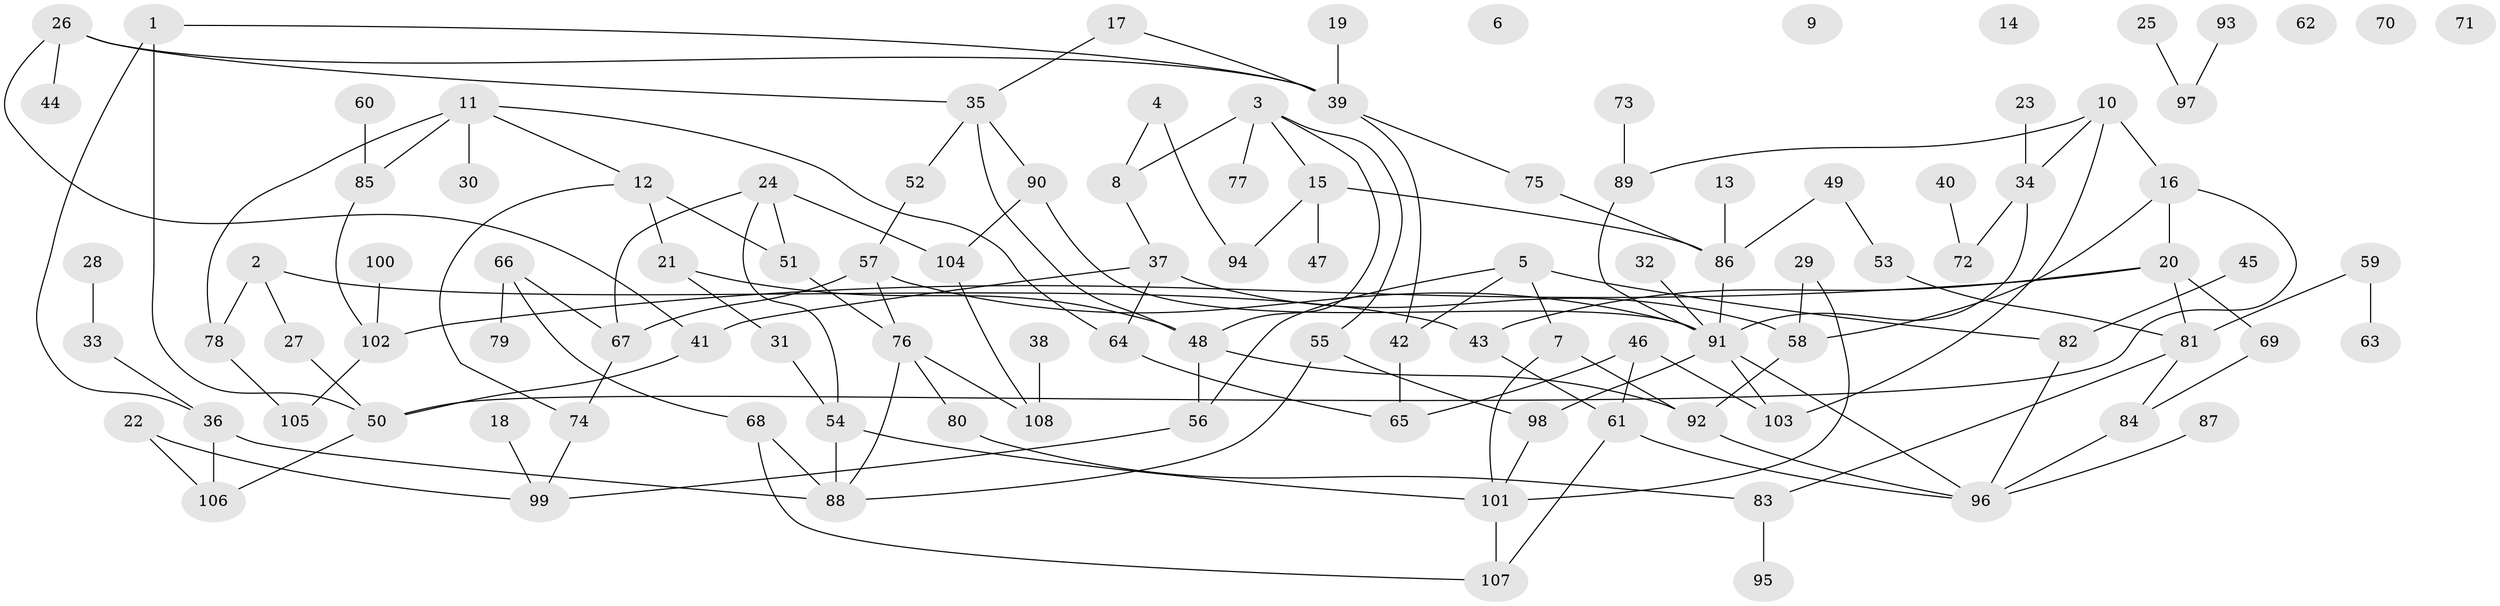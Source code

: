 // Generated by graph-tools (version 1.1) at 2025/49/03/09/25 03:49:07]
// undirected, 108 vertices, 148 edges
graph export_dot {
graph [start="1"]
  node [color=gray90,style=filled];
  1;
  2;
  3;
  4;
  5;
  6;
  7;
  8;
  9;
  10;
  11;
  12;
  13;
  14;
  15;
  16;
  17;
  18;
  19;
  20;
  21;
  22;
  23;
  24;
  25;
  26;
  27;
  28;
  29;
  30;
  31;
  32;
  33;
  34;
  35;
  36;
  37;
  38;
  39;
  40;
  41;
  42;
  43;
  44;
  45;
  46;
  47;
  48;
  49;
  50;
  51;
  52;
  53;
  54;
  55;
  56;
  57;
  58;
  59;
  60;
  61;
  62;
  63;
  64;
  65;
  66;
  67;
  68;
  69;
  70;
  71;
  72;
  73;
  74;
  75;
  76;
  77;
  78;
  79;
  80;
  81;
  82;
  83;
  84;
  85;
  86;
  87;
  88;
  89;
  90;
  91;
  92;
  93;
  94;
  95;
  96;
  97;
  98;
  99;
  100;
  101;
  102;
  103;
  104;
  105;
  106;
  107;
  108;
  1 -- 36;
  1 -- 39;
  1 -- 50;
  2 -- 27;
  2 -- 43;
  2 -- 78;
  3 -- 8;
  3 -- 15;
  3 -- 48;
  3 -- 55;
  3 -- 77;
  4 -- 8;
  4 -- 94;
  5 -- 7;
  5 -- 42;
  5 -- 56;
  5 -- 82;
  7 -- 92;
  7 -- 101;
  8 -- 37;
  10 -- 16;
  10 -- 34;
  10 -- 89;
  10 -- 103;
  11 -- 12;
  11 -- 30;
  11 -- 64;
  11 -- 78;
  11 -- 85;
  12 -- 21;
  12 -- 51;
  12 -- 74;
  13 -- 86;
  15 -- 47;
  15 -- 86;
  15 -- 94;
  16 -- 20;
  16 -- 50;
  16 -- 58;
  17 -- 35;
  17 -- 39;
  18 -- 99;
  19 -- 39;
  20 -- 43;
  20 -- 69;
  20 -- 81;
  20 -- 102;
  21 -- 31;
  21 -- 48;
  22 -- 99;
  22 -- 106;
  23 -- 34;
  24 -- 51;
  24 -- 54;
  24 -- 67;
  24 -- 104;
  25 -- 97;
  26 -- 35;
  26 -- 39;
  26 -- 41;
  26 -- 44;
  27 -- 50;
  28 -- 33;
  29 -- 58;
  29 -- 101;
  31 -- 54;
  32 -- 91;
  33 -- 36;
  34 -- 72;
  34 -- 91;
  35 -- 48;
  35 -- 52;
  35 -- 90;
  36 -- 88;
  36 -- 106;
  37 -- 41;
  37 -- 58;
  37 -- 64;
  38 -- 108;
  39 -- 42;
  39 -- 75;
  40 -- 72;
  41 -- 50;
  42 -- 65;
  43 -- 61;
  45 -- 82;
  46 -- 61;
  46 -- 65;
  46 -- 103;
  48 -- 56;
  48 -- 92;
  49 -- 53;
  49 -- 86;
  50 -- 106;
  51 -- 76;
  52 -- 57;
  53 -- 81;
  54 -- 88;
  54 -- 101;
  55 -- 88;
  55 -- 98;
  56 -- 99;
  57 -- 67;
  57 -- 76;
  57 -- 91;
  58 -- 92;
  59 -- 63;
  59 -- 81;
  60 -- 85;
  61 -- 96;
  61 -- 107;
  64 -- 65;
  66 -- 67;
  66 -- 68;
  66 -- 79;
  67 -- 74;
  68 -- 88;
  68 -- 107;
  69 -- 84;
  73 -- 89;
  74 -- 99;
  75 -- 86;
  76 -- 80;
  76 -- 88;
  76 -- 108;
  78 -- 105;
  80 -- 83;
  81 -- 83;
  81 -- 84;
  82 -- 96;
  83 -- 95;
  84 -- 96;
  85 -- 102;
  86 -- 91;
  87 -- 96;
  89 -- 91;
  90 -- 91;
  90 -- 104;
  91 -- 96;
  91 -- 98;
  91 -- 103;
  92 -- 96;
  93 -- 97;
  98 -- 101;
  100 -- 102;
  101 -- 107;
  102 -- 105;
  104 -- 108;
}
